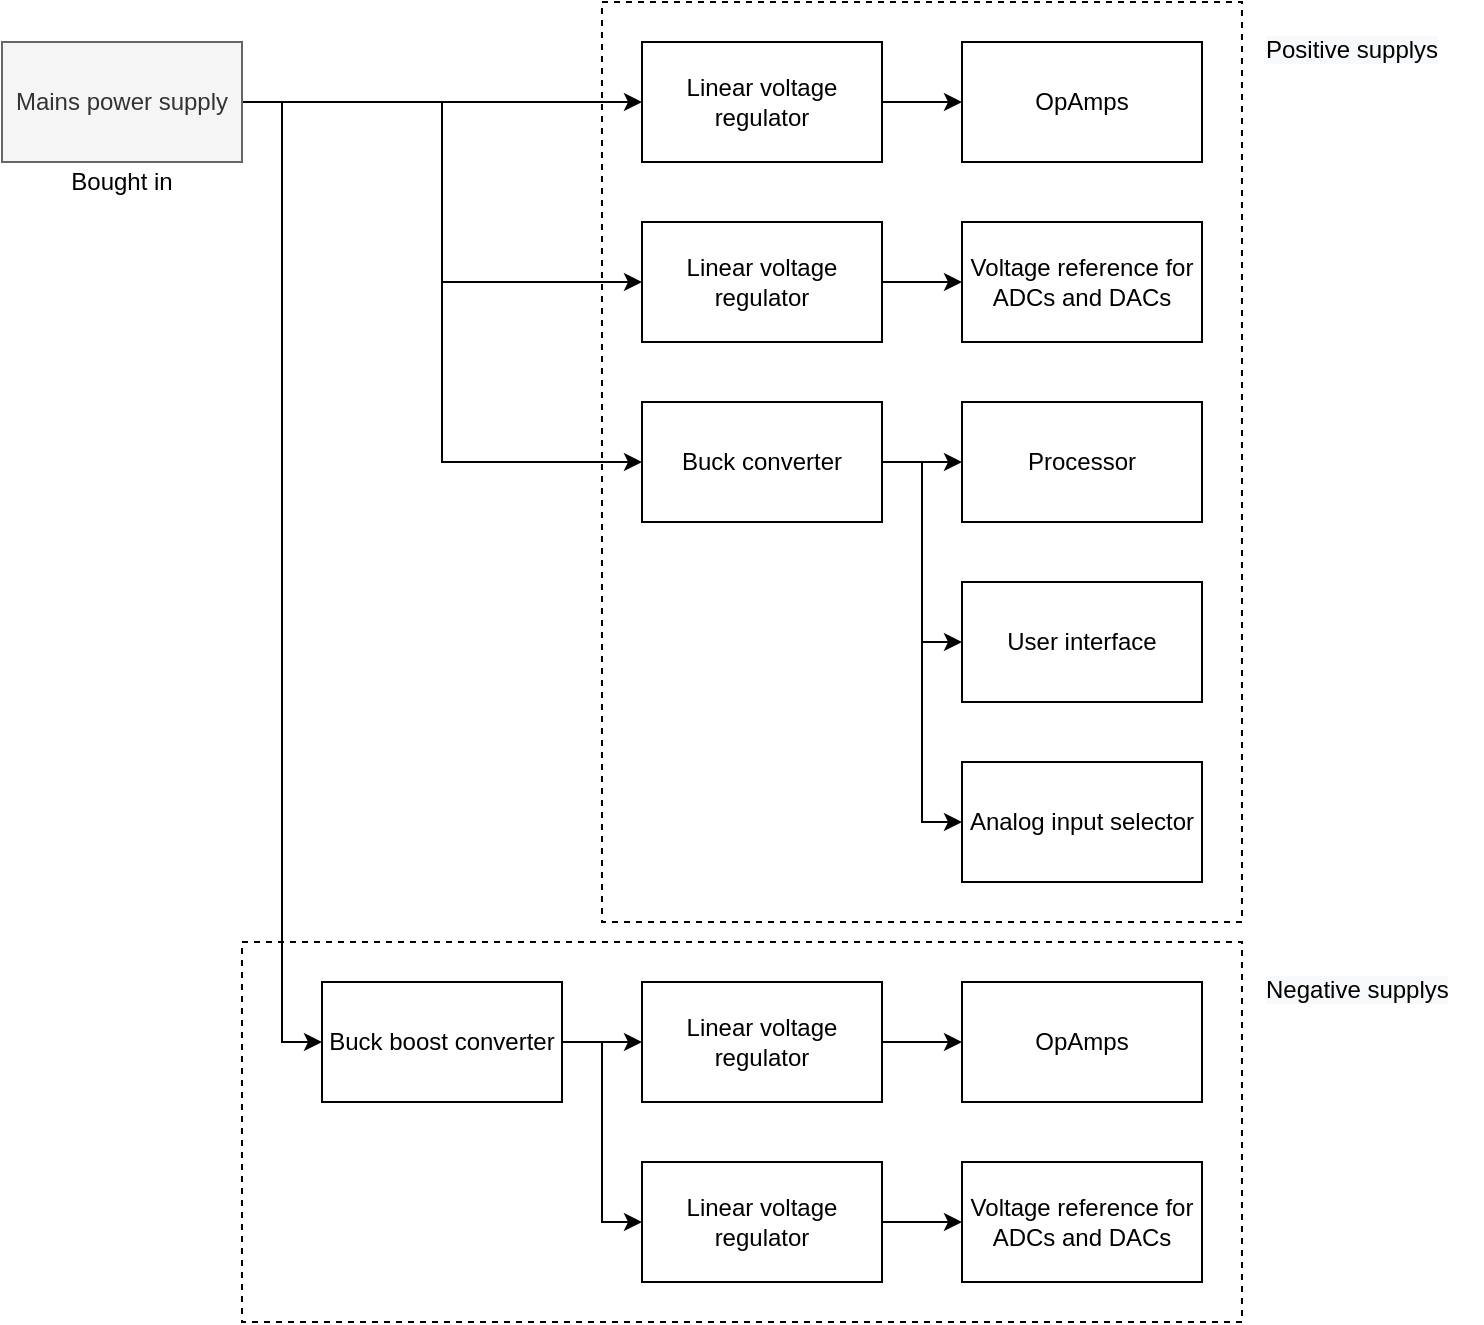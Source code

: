 <mxfile version="14.1.8" type="device"><diagram id="oyvH_Q6J8Quz0p-YlAuX" name="Pagina-1"><mxGraphModel dx="1038" dy="599" grid="1" gridSize="10" guides="1" tooltips="1" connect="1" arrows="1" fold="1" page="1" pageScale="1" pageWidth="827" pageHeight="1169" math="0" shadow="0"><root><mxCell id="0"/><mxCell id="1" parent="0"/><mxCell id="SQa-PmD-XTCNMzxWcbC5-33" value="" style="rounded=0;whiteSpace=wrap;html=1;dashed=1;" vertex="1" parent="1"><mxGeometry x="160" y="490" width="500" height="190" as="geometry"/></mxCell><mxCell id="SQa-PmD-XTCNMzxWcbC5-30" value="" style="rounded=0;whiteSpace=wrap;html=1;dashed=1;" vertex="1" parent="1"><mxGeometry x="340" y="20" width="320" height="460" as="geometry"/></mxCell><mxCell id="SQa-PmD-XTCNMzxWcbC5-9" value="" style="edgeStyle=orthogonalEdgeStyle;rounded=0;orthogonalLoop=1;jettySize=auto;html=1;" edge="1" parent="1" source="_J48uBSIi2ZWseDsbuOm-1" target="SQa-PmD-XTCNMzxWcbC5-1"><mxGeometry relative="1" as="geometry"/></mxCell><mxCell id="SQa-PmD-XTCNMzxWcbC5-15" style="edgeStyle=orthogonalEdgeStyle;rounded=0;orthogonalLoop=1;jettySize=auto;html=1;exitX=1;exitY=0.5;exitDx=0;exitDy=0;entryX=0;entryY=0.5;entryDx=0;entryDy=0;" edge="1" parent="1" source="_J48uBSIi2ZWseDsbuOm-1" target="SQa-PmD-XTCNMzxWcbC5-4"><mxGeometry relative="1" as="geometry"/></mxCell><mxCell id="SQa-PmD-XTCNMzxWcbC5-16" style="edgeStyle=orthogonalEdgeStyle;rounded=0;orthogonalLoop=1;jettySize=auto;html=1;exitX=1;exitY=0.5;exitDx=0;exitDy=0;entryX=0;entryY=0.5;entryDx=0;entryDy=0;" edge="1" parent="1" source="_J48uBSIi2ZWseDsbuOm-1" target="SQa-PmD-XTCNMzxWcbC5-5"><mxGeometry relative="1" as="geometry"/></mxCell><mxCell id="SQa-PmD-XTCNMzxWcbC5-25" style="edgeStyle=orthogonalEdgeStyle;rounded=0;orthogonalLoop=1;jettySize=auto;html=1;exitX=1;exitY=0.5;exitDx=0;exitDy=0;entryX=0;entryY=0.5;entryDx=0;entryDy=0;" edge="1" parent="1" source="_J48uBSIi2ZWseDsbuOm-1" target="SQa-PmD-XTCNMzxWcbC5-17"><mxGeometry relative="1" as="geometry"/></mxCell><mxCell id="_J48uBSIi2ZWseDsbuOm-1" value="Mains power supply" style="rounded=0;whiteSpace=wrap;html=1;fillColor=#f5f5f5;strokeColor=#666666;fontColor=#333333;" parent="1" vertex="1"><mxGeometry x="40" y="40" width="120" height="60" as="geometry"/></mxCell><mxCell id="SQa-PmD-XTCNMzxWcbC5-10" value="" style="edgeStyle=orthogonalEdgeStyle;rounded=0;orthogonalLoop=1;jettySize=auto;html=1;" edge="1" parent="1" source="SQa-PmD-XTCNMzxWcbC5-1" target="SQa-PmD-XTCNMzxWcbC5-2"><mxGeometry relative="1" as="geometry"/></mxCell><mxCell id="SQa-PmD-XTCNMzxWcbC5-1" value="Linear voltage regulator" style="rounded=0;whiteSpace=wrap;html=1;" vertex="1" parent="1"><mxGeometry x="360" y="40" width="120" height="60" as="geometry"/></mxCell><mxCell id="SQa-PmD-XTCNMzxWcbC5-2" value="OpAmps" style="rounded=0;whiteSpace=wrap;html=1;" vertex="1" parent="1"><mxGeometry x="520" y="40" width="120" height="60" as="geometry"/></mxCell><mxCell id="SQa-PmD-XTCNMzxWcbC5-3" value="Voltage reference for ADCs and DACs" style="rounded=0;whiteSpace=wrap;html=1;" vertex="1" parent="1"><mxGeometry x="520" y="130" width="120" height="60" as="geometry"/></mxCell><mxCell id="SQa-PmD-XTCNMzxWcbC5-11" value="" style="edgeStyle=orthogonalEdgeStyle;rounded=0;orthogonalLoop=1;jettySize=auto;html=1;" edge="1" parent="1" source="SQa-PmD-XTCNMzxWcbC5-4" target="SQa-PmD-XTCNMzxWcbC5-3"><mxGeometry relative="1" as="geometry"/></mxCell><mxCell id="SQa-PmD-XTCNMzxWcbC5-4" value="Linear voltage regulator" style="rounded=0;whiteSpace=wrap;html=1;" vertex="1" parent="1"><mxGeometry x="360" y="130" width="120" height="60" as="geometry"/></mxCell><mxCell id="SQa-PmD-XTCNMzxWcbC5-12" value="" style="edgeStyle=orthogonalEdgeStyle;rounded=0;orthogonalLoop=1;jettySize=auto;html=1;" edge="1" parent="1" source="SQa-PmD-XTCNMzxWcbC5-5" target="SQa-PmD-XTCNMzxWcbC5-6"><mxGeometry relative="1" as="geometry"/></mxCell><mxCell id="SQa-PmD-XTCNMzxWcbC5-13" style="edgeStyle=orthogonalEdgeStyle;rounded=0;orthogonalLoop=1;jettySize=auto;html=1;exitX=1;exitY=0.5;exitDx=0;exitDy=0;entryX=0;entryY=0.5;entryDx=0;entryDy=0;" edge="1" parent="1" source="SQa-PmD-XTCNMzxWcbC5-5" target="SQa-PmD-XTCNMzxWcbC5-7"><mxGeometry relative="1" as="geometry"/></mxCell><mxCell id="SQa-PmD-XTCNMzxWcbC5-14" style="edgeStyle=orthogonalEdgeStyle;rounded=0;orthogonalLoop=1;jettySize=auto;html=1;exitX=1;exitY=0.5;exitDx=0;exitDy=0;entryX=0;entryY=0.5;entryDx=0;entryDy=0;" edge="1" parent="1" source="SQa-PmD-XTCNMzxWcbC5-5" target="SQa-PmD-XTCNMzxWcbC5-8"><mxGeometry relative="1" as="geometry"/></mxCell><mxCell id="SQa-PmD-XTCNMzxWcbC5-5" value="Buck converter" style="rounded=0;whiteSpace=wrap;html=1;" vertex="1" parent="1"><mxGeometry x="360" y="220" width="120" height="60" as="geometry"/></mxCell><mxCell id="SQa-PmD-XTCNMzxWcbC5-6" value="Processor" style="rounded=0;whiteSpace=wrap;html=1;" vertex="1" parent="1"><mxGeometry x="520" y="220" width="120" height="60" as="geometry"/></mxCell><mxCell id="SQa-PmD-XTCNMzxWcbC5-7" value="User interface" style="rounded=0;whiteSpace=wrap;html=1;" vertex="1" parent="1"><mxGeometry x="520" y="310" width="120" height="60" as="geometry"/></mxCell><mxCell id="SQa-PmD-XTCNMzxWcbC5-8" value="Analog input selector" style="rounded=0;whiteSpace=wrap;html=1;" vertex="1" parent="1"><mxGeometry x="520" y="400" width="120" height="60" as="geometry"/></mxCell><mxCell id="SQa-PmD-XTCNMzxWcbC5-26" value="" style="edgeStyle=orthogonalEdgeStyle;rounded=0;orthogonalLoop=1;jettySize=auto;html=1;" edge="1" parent="1" source="SQa-PmD-XTCNMzxWcbC5-17" target="SQa-PmD-XTCNMzxWcbC5-20"><mxGeometry relative="1" as="geometry"/></mxCell><mxCell id="SQa-PmD-XTCNMzxWcbC5-27" style="edgeStyle=orthogonalEdgeStyle;rounded=0;orthogonalLoop=1;jettySize=auto;html=1;exitX=1;exitY=0.5;exitDx=0;exitDy=0;entryX=0;entryY=0.5;entryDx=0;entryDy=0;" edge="1" parent="1" source="SQa-PmD-XTCNMzxWcbC5-17" target="SQa-PmD-XTCNMzxWcbC5-24"><mxGeometry relative="1" as="geometry"/></mxCell><mxCell id="SQa-PmD-XTCNMzxWcbC5-17" value="Buck boost converter" style="rounded=0;whiteSpace=wrap;html=1;" vertex="1" parent="1"><mxGeometry x="200" y="510" width="120" height="60" as="geometry"/></mxCell><mxCell id="SQa-PmD-XTCNMzxWcbC5-19" value="" style="edgeStyle=orthogonalEdgeStyle;rounded=0;orthogonalLoop=1;jettySize=auto;html=1;" edge="1" parent="1" source="SQa-PmD-XTCNMzxWcbC5-20" target="SQa-PmD-XTCNMzxWcbC5-21"><mxGeometry relative="1" as="geometry"/></mxCell><mxCell id="SQa-PmD-XTCNMzxWcbC5-20" value="Linear voltage regulator" style="rounded=0;whiteSpace=wrap;html=1;" vertex="1" parent="1"><mxGeometry x="360" y="510" width="120" height="60" as="geometry"/></mxCell><mxCell id="SQa-PmD-XTCNMzxWcbC5-21" value="OpAmps" style="rounded=0;whiteSpace=wrap;html=1;" vertex="1" parent="1"><mxGeometry x="520" y="510" width="120" height="60" as="geometry"/></mxCell><mxCell id="SQa-PmD-XTCNMzxWcbC5-22" value="Voltage reference for ADCs and DACs" style="rounded=0;whiteSpace=wrap;html=1;" vertex="1" parent="1"><mxGeometry x="520" y="600" width="120" height="60" as="geometry"/></mxCell><mxCell id="SQa-PmD-XTCNMzxWcbC5-23" value="" style="edgeStyle=orthogonalEdgeStyle;rounded=0;orthogonalLoop=1;jettySize=auto;html=1;" edge="1" parent="1" source="SQa-PmD-XTCNMzxWcbC5-24" target="SQa-PmD-XTCNMzxWcbC5-22"><mxGeometry relative="1" as="geometry"/></mxCell><mxCell id="SQa-PmD-XTCNMzxWcbC5-24" value="Linear voltage regulator" style="rounded=0;whiteSpace=wrap;html=1;" vertex="1" parent="1"><mxGeometry x="360" y="600" width="120" height="60" as="geometry"/></mxCell><mxCell id="SQa-PmD-XTCNMzxWcbC5-29" value="Bought in" style="text;html=1;strokeColor=none;fillColor=none;align=center;verticalAlign=middle;whiteSpace=wrap;rounded=0;" vertex="1" parent="1"><mxGeometry x="40" y="100" width="120" height="20" as="geometry"/></mxCell><mxCell id="SQa-PmD-XTCNMzxWcbC5-31" value="&lt;span style=&quot;color: rgb(0 , 0 , 0) ; font-family: &amp;#34;helvetica&amp;#34; ; font-size: 12px ; font-style: normal ; font-weight: 400 ; letter-spacing: normal ; text-align: center ; text-indent: 0px ; text-transform: none ; word-spacing: 0px ; background-color: rgb(248 , 249 , 250) ; display: inline ; float: none&quot;&gt;Positive supplys&lt;/span&gt;" style="text;whiteSpace=wrap;html=1;" vertex="1" parent="1"><mxGeometry x="670" y="30" width="110" height="30" as="geometry"/></mxCell><mxCell id="SQa-PmD-XTCNMzxWcbC5-32" value="&lt;span style=&quot;color: rgb(0 , 0 , 0) ; font-family: &amp;#34;helvetica&amp;#34; ; font-size: 12px ; font-style: normal ; font-weight: 400 ; letter-spacing: normal ; text-align: center ; text-indent: 0px ; text-transform: none ; word-spacing: 0px ; background-color: rgb(248 , 249 , 250) ; display: inline ; float: none&quot;&gt;Negative supplys&lt;/span&gt;" style="text;whiteSpace=wrap;html=1;" vertex="1" parent="1"><mxGeometry x="670" y="500" width="110" height="30" as="geometry"/></mxCell></root></mxGraphModel></diagram></mxfile>